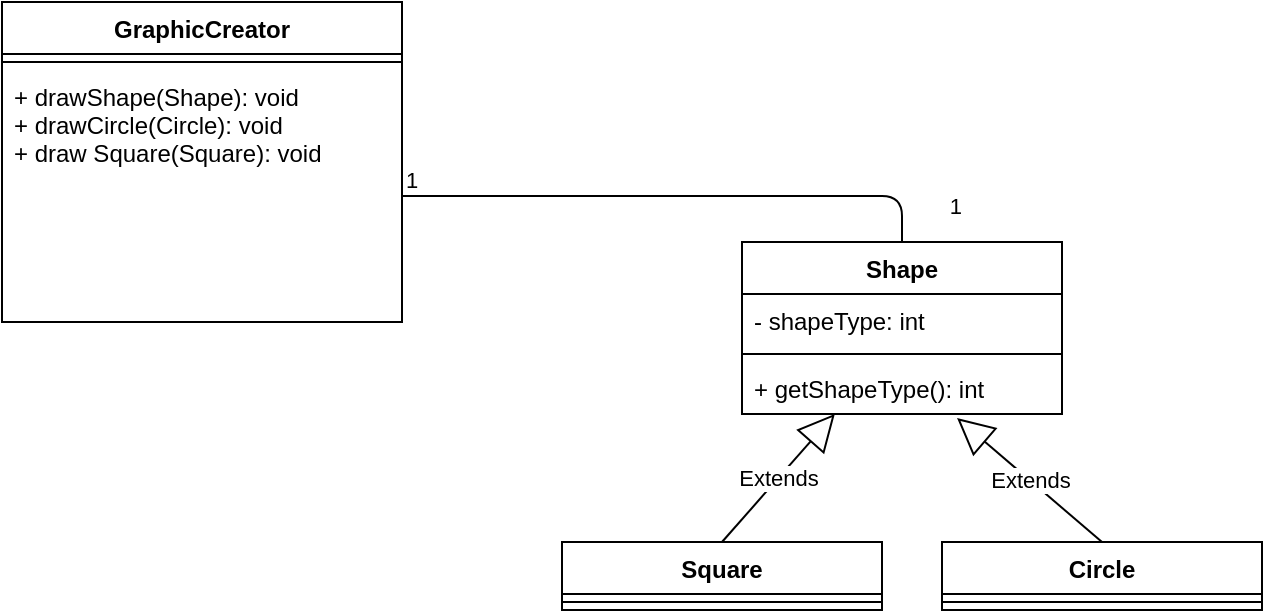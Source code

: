 <mxfile version="14.6.13" type="device"><diagram id="C5RBs43oDa-KdzZeNtuy" name="Page-1"><mxGraphModel dx="621" dy="461" grid="1" gridSize="10" guides="1" tooltips="1" connect="1" arrows="1" fold="1" page="1" pageScale="1" pageWidth="827" pageHeight="1169" math="0" shadow="0"><root><mxCell id="WIyWlLk6GJQsqaUBKTNV-0"/><mxCell id="WIyWlLk6GJQsqaUBKTNV-1" parent="WIyWlLk6GJQsqaUBKTNV-0"/><mxCell id="aGle96fiA4chSu2MFMzF-0" value="GraphicCreator" style="swimlane;fontStyle=1;align=center;verticalAlign=top;childLayout=stackLayout;horizontal=1;startSize=26;horizontalStack=0;resizeParent=1;resizeParentMax=0;resizeLast=0;collapsible=1;marginBottom=0;" vertex="1" parent="WIyWlLk6GJQsqaUBKTNV-1"><mxGeometry x="160" y="70" width="200" height="160" as="geometry"/></mxCell><mxCell id="aGle96fiA4chSu2MFMzF-2" value="" style="line;strokeWidth=1;fillColor=none;align=left;verticalAlign=middle;spacingTop=-1;spacingLeft=3;spacingRight=3;rotatable=0;labelPosition=right;points=[];portConstraint=eastwest;" vertex="1" parent="aGle96fiA4chSu2MFMzF-0"><mxGeometry y="26" width="200" height="8" as="geometry"/></mxCell><mxCell id="aGle96fiA4chSu2MFMzF-3" value="+ drawShape(Shape): void&#10;+ drawCircle(Circle): void&#10;+ draw Square(Square): void" style="text;strokeColor=none;fillColor=none;align=left;verticalAlign=top;spacingLeft=4;spacingRight=4;overflow=hidden;rotatable=0;points=[[0,0.5],[1,0.5]];portConstraint=eastwest;" vertex="1" parent="aGle96fiA4chSu2MFMzF-0"><mxGeometry y="34" width="200" height="126" as="geometry"/></mxCell><mxCell id="aGle96fiA4chSu2MFMzF-8" value="Shape" style="swimlane;fontStyle=1;align=center;verticalAlign=top;childLayout=stackLayout;horizontal=1;startSize=26;horizontalStack=0;resizeParent=1;resizeParentMax=0;resizeLast=0;collapsible=1;marginBottom=0;" vertex="1" parent="WIyWlLk6GJQsqaUBKTNV-1"><mxGeometry x="530" y="190" width="160" height="86" as="geometry"/></mxCell><mxCell id="aGle96fiA4chSu2MFMzF-9" value="- shapeType: int" style="text;strokeColor=none;fillColor=none;align=left;verticalAlign=top;spacingLeft=4;spacingRight=4;overflow=hidden;rotatable=0;points=[[0,0.5],[1,0.5]];portConstraint=eastwest;" vertex="1" parent="aGle96fiA4chSu2MFMzF-8"><mxGeometry y="26" width="160" height="26" as="geometry"/></mxCell><mxCell id="aGle96fiA4chSu2MFMzF-10" value="" style="line;strokeWidth=1;fillColor=none;align=left;verticalAlign=middle;spacingTop=-1;spacingLeft=3;spacingRight=3;rotatable=0;labelPosition=right;points=[];portConstraint=eastwest;" vertex="1" parent="aGle96fiA4chSu2MFMzF-8"><mxGeometry y="52" width="160" height="8" as="geometry"/></mxCell><mxCell id="aGle96fiA4chSu2MFMzF-11" value="+ getShapeType(): int" style="text;strokeColor=none;fillColor=none;align=left;verticalAlign=top;spacingLeft=4;spacingRight=4;overflow=hidden;rotatable=0;points=[[0,0.5],[1,0.5]];portConstraint=eastwest;" vertex="1" parent="aGle96fiA4chSu2MFMzF-8"><mxGeometry y="60" width="160" height="26" as="geometry"/></mxCell><mxCell id="aGle96fiA4chSu2MFMzF-12" value="Circle" style="swimlane;fontStyle=1;align=center;verticalAlign=top;childLayout=stackLayout;horizontal=1;startSize=26;horizontalStack=0;resizeParent=1;resizeParentMax=0;resizeLast=0;collapsible=1;marginBottom=0;" vertex="1" parent="WIyWlLk6GJQsqaUBKTNV-1"><mxGeometry x="630" y="340" width="160" height="34" as="geometry"/></mxCell><mxCell id="aGle96fiA4chSu2MFMzF-14" value="" style="line;strokeWidth=1;fillColor=none;align=left;verticalAlign=middle;spacingTop=-1;spacingLeft=3;spacingRight=3;rotatable=0;labelPosition=right;points=[];portConstraint=eastwest;" vertex="1" parent="aGle96fiA4chSu2MFMzF-12"><mxGeometry y="26" width="160" height="8" as="geometry"/></mxCell><mxCell id="aGle96fiA4chSu2MFMzF-18" value="Square" style="swimlane;fontStyle=1;align=center;verticalAlign=top;childLayout=stackLayout;horizontal=1;startSize=26;horizontalStack=0;resizeParent=1;resizeParentMax=0;resizeLast=0;collapsible=1;marginBottom=0;" vertex="1" parent="WIyWlLk6GJQsqaUBKTNV-1"><mxGeometry x="440" y="340" width="160" height="34" as="geometry"/></mxCell><mxCell id="aGle96fiA4chSu2MFMzF-19" value="" style="line;strokeWidth=1;fillColor=none;align=left;verticalAlign=middle;spacingTop=-1;spacingLeft=3;spacingRight=3;rotatable=0;labelPosition=right;points=[];portConstraint=eastwest;" vertex="1" parent="aGle96fiA4chSu2MFMzF-18"><mxGeometry y="26" width="160" height="8" as="geometry"/></mxCell><mxCell id="aGle96fiA4chSu2MFMzF-20" value="Extends" style="endArrow=block;endSize=16;endFill=0;html=1;exitX=0.5;exitY=0;exitDx=0;exitDy=0;entryX=0.29;entryY=1;entryDx=0;entryDy=0;entryPerimeter=0;" edge="1" parent="WIyWlLk6GJQsqaUBKTNV-1" source="aGle96fiA4chSu2MFMzF-18" target="aGle96fiA4chSu2MFMzF-11"><mxGeometry width="160" relative="1" as="geometry"><mxPoint x="290" y="200" as="sourcePoint"/><mxPoint x="610" y="280" as="targetPoint"/></mxGeometry></mxCell><mxCell id="aGle96fiA4chSu2MFMzF-21" value="Extends" style="endArrow=block;endSize=16;endFill=0;html=1;exitX=0.5;exitY=0;exitDx=0;exitDy=0;entryX=0.672;entryY=1.077;entryDx=0;entryDy=0;entryPerimeter=0;" edge="1" parent="WIyWlLk6GJQsqaUBKTNV-1" source="aGle96fiA4chSu2MFMzF-12" target="aGle96fiA4chSu2MFMzF-11"><mxGeometry width="160" relative="1" as="geometry"><mxPoint x="230" y="170" as="sourcePoint"/><mxPoint x="390" y="170" as="targetPoint"/></mxGeometry></mxCell><mxCell id="aGle96fiA4chSu2MFMzF-22" value="" style="endArrow=none;html=1;edgeStyle=orthogonalEdgeStyle;exitX=1;exitY=0.5;exitDx=0;exitDy=0;entryX=0.5;entryY=0;entryDx=0;entryDy=0;" edge="1" parent="WIyWlLk6GJQsqaUBKTNV-1" source="aGle96fiA4chSu2MFMzF-3" target="aGle96fiA4chSu2MFMzF-8"><mxGeometry relative="1" as="geometry"><mxPoint x="370" y="190" as="sourcePoint"/><mxPoint x="530" y="190" as="targetPoint"/><Array as="points"><mxPoint x="610" y="167"/></Array></mxGeometry></mxCell><mxCell id="aGle96fiA4chSu2MFMzF-23" value="1" style="edgeLabel;resizable=0;html=1;align=left;verticalAlign=bottom;" connectable="0" vertex="1" parent="aGle96fiA4chSu2MFMzF-22"><mxGeometry x="-1" relative="1" as="geometry"/></mxCell><mxCell id="aGle96fiA4chSu2MFMzF-24" value="1" style="edgeLabel;resizable=0;html=1;align=right;verticalAlign=bottom;" connectable="0" vertex="1" parent="aGle96fiA4chSu2MFMzF-22"><mxGeometry x="1" relative="1" as="geometry"><mxPoint x="30" y="-10" as="offset"/></mxGeometry></mxCell></root></mxGraphModel></diagram></mxfile>